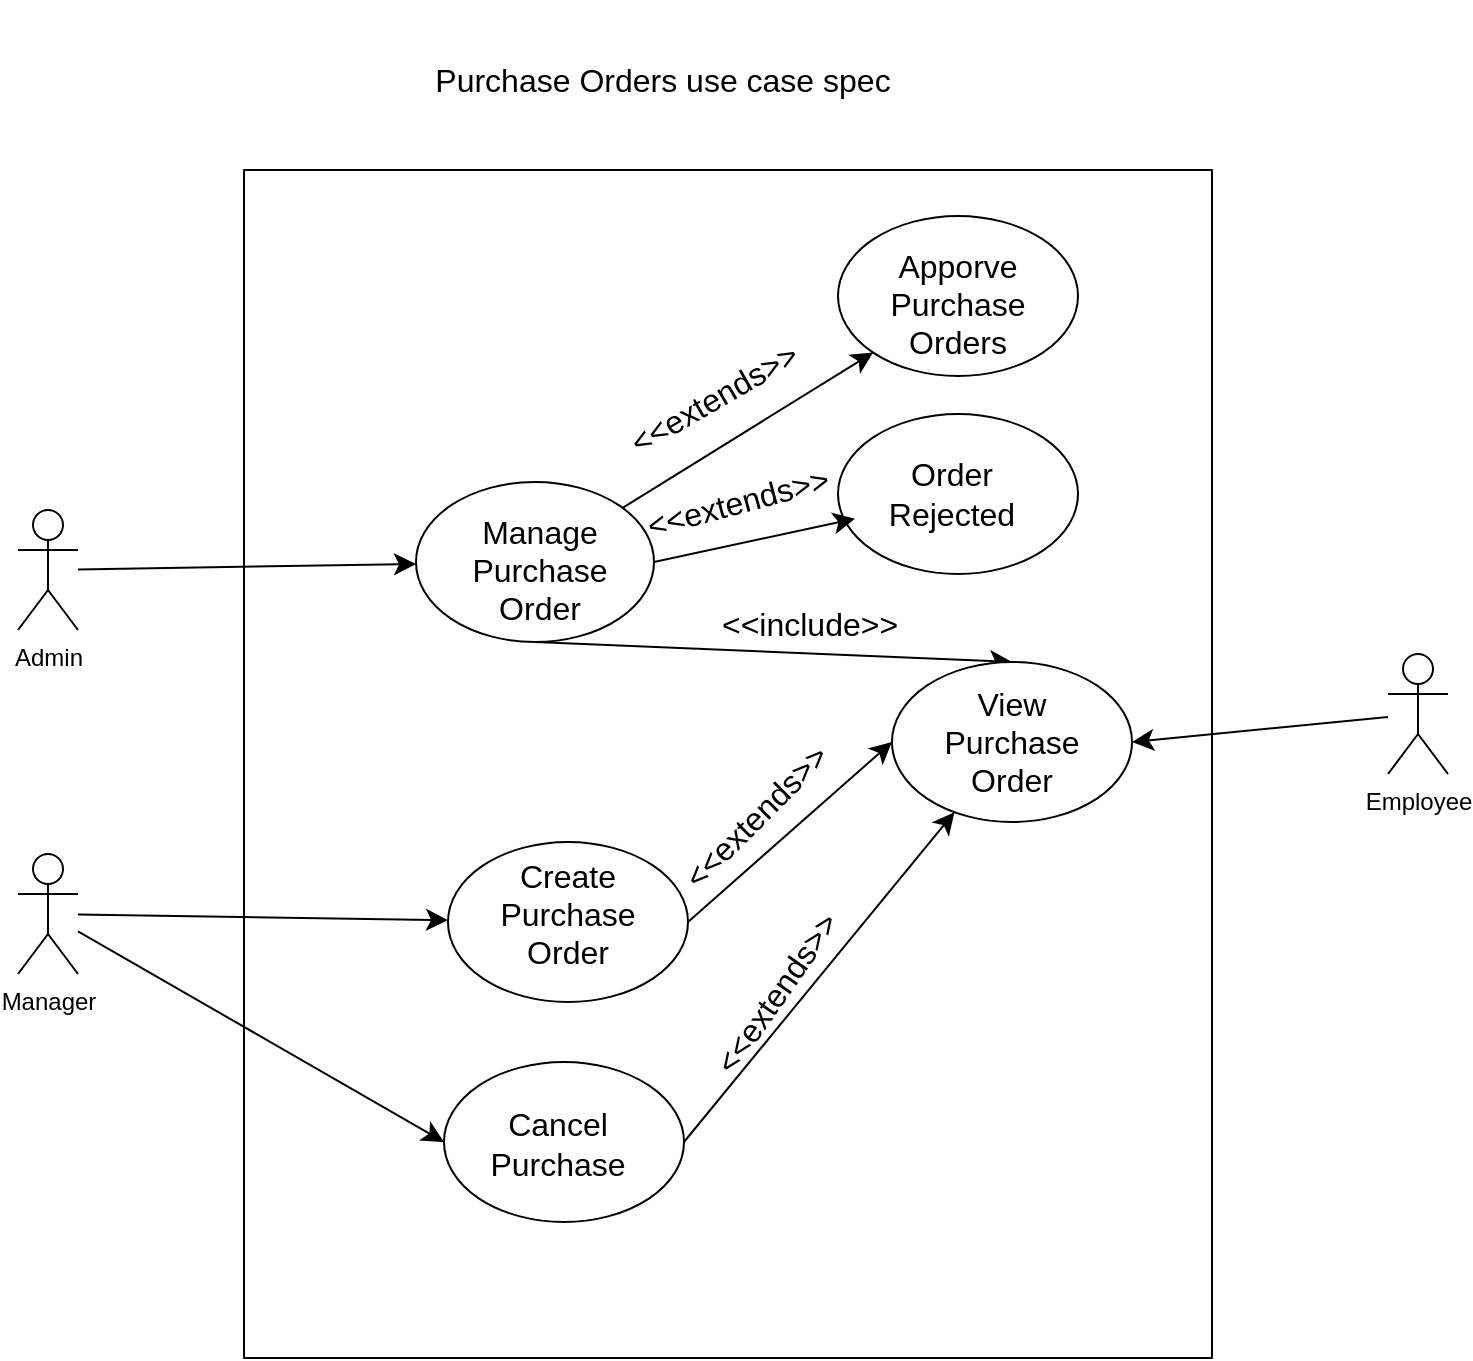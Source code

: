 <mxfile version="26.2.12" pages="3">
  <diagram name="Page-1" id="NyOnG_kX5CCc0Y3JeKOn">
    <mxGraphModel dx="1120" dy="1358" grid="0" gridSize="10" guides="1" tooltips="1" connect="1" arrows="1" fold="1" page="0" pageScale="1" pageWidth="850" pageHeight="1100" math="0" shadow="0">
      <root>
        <mxCell id="0" />
        <mxCell id="1" parent="0" />
        <mxCell id="DXJZPBngIMLDcMMttX4D-1" value="" style="rounded=0;whiteSpace=wrap;html=1;" vertex="1" parent="1">
          <mxGeometry x="-6" y="-161" width="484" height="594" as="geometry" />
        </mxCell>
        <mxCell id="DXJZPBngIMLDcMMttX4D-2" value="" style="ellipse;whiteSpace=wrap;html=1;" vertex="1" parent="1">
          <mxGeometry x="291" y="-39" width="120" height="80" as="geometry" />
        </mxCell>
        <mxCell id="DXJZPBngIMLDcMMttX4D-33" style="edgeStyle=none;curved=1;rounded=0;orthogonalLoop=1;jettySize=auto;html=1;entryX=0;entryY=1;entryDx=0;entryDy=0;fontSize=12;startSize=8;endSize=8;" edge="1" parent="1" source="DXJZPBngIMLDcMMttX4D-3" target="DXJZPBngIMLDcMMttX4D-13">
          <mxGeometry relative="1" as="geometry" />
        </mxCell>
        <mxCell id="DXJZPBngIMLDcMMttX4D-38" style="edgeStyle=none;curved=1;rounded=0;orthogonalLoop=1;jettySize=auto;html=1;exitX=0.5;exitY=1;exitDx=0;exitDy=0;entryX=0.5;entryY=0;entryDx=0;entryDy=0;fontSize=12;startSize=8;endSize=8;" edge="1" parent="1" source="DXJZPBngIMLDcMMttX4D-3" target="DXJZPBngIMLDcMMttX4D-6">
          <mxGeometry relative="1" as="geometry" />
        </mxCell>
        <mxCell id="DXJZPBngIMLDcMMttX4D-3" value="" style="ellipse;whiteSpace=wrap;html=1;" vertex="1" parent="1">
          <mxGeometry x="80" y="-5" width="119" height="80" as="geometry" />
        </mxCell>
        <mxCell id="DXJZPBngIMLDcMMttX4D-42" style="edgeStyle=none;curved=1;rounded=0;orthogonalLoop=1;jettySize=auto;html=1;exitX=1;exitY=0.5;exitDx=0;exitDy=0;fontSize=12;startSize=8;endSize=8;" edge="1" parent="1" source="DXJZPBngIMLDcMMttX4D-4" target="DXJZPBngIMLDcMMttX4D-6">
          <mxGeometry relative="1" as="geometry" />
        </mxCell>
        <mxCell id="DXJZPBngIMLDcMMttX4D-4" value="" style="ellipse;whiteSpace=wrap;html=1;" vertex="1" parent="1">
          <mxGeometry x="94" y="285" width="120" height="80" as="geometry" />
        </mxCell>
        <mxCell id="DXJZPBngIMLDcMMttX4D-6" value="" style="ellipse;whiteSpace=wrap;html=1;" vertex="1" parent="1">
          <mxGeometry x="318" y="85" width="120" height="80" as="geometry" />
        </mxCell>
        <mxCell id="DXJZPBngIMLDcMMttX4D-7" value="Manage Purchase Order" style="text;strokeColor=none;fillColor=none;html=1;align=center;verticalAlign=middle;whiteSpace=wrap;rounded=0;fontSize=16;" vertex="1" parent="1">
          <mxGeometry x="112" y="24" width="60" height="30" as="geometry" />
        </mxCell>
        <mxCell id="DXJZPBngIMLDcMMttX4D-8" value="Order Rejected" style="text;strokeColor=none;fillColor=none;html=1;align=center;verticalAlign=middle;whiteSpace=wrap;rounded=0;fontSize=16;" vertex="1" parent="1">
          <mxGeometry x="318" y="-14" width="60" height="30" as="geometry" />
        </mxCell>
        <mxCell id="DXJZPBngIMLDcMMttX4D-9" value="Cancel Purchase" style="text;strokeColor=none;fillColor=none;html=1;align=center;verticalAlign=middle;whiteSpace=wrap;rounded=0;fontSize=16;" vertex="1" parent="1">
          <mxGeometry x="121" y="312" width="60" height="28" as="geometry" />
        </mxCell>
        <mxCell id="DXJZPBngIMLDcMMttX4D-10" value="View Purchase Order" style="text;strokeColor=none;fillColor=none;html=1;align=center;verticalAlign=middle;whiteSpace=wrap;rounded=0;fontSize=16;" vertex="1" parent="1">
          <mxGeometry x="348" y="110" width="60" height="30" as="geometry" />
        </mxCell>
        <mxCell id="DXJZPBngIMLDcMMttX4D-41" style="edgeStyle=none;curved=1;rounded=0;orthogonalLoop=1;jettySize=auto;html=1;exitX=1;exitY=0.5;exitDx=0;exitDy=0;entryX=0;entryY=0.5;entryDx=0;entryDy=0;fontSize=12;startSize=8;endSize=8;" edge="1" parent="1" source="DXJZPBngIMLDcMMttX4D-11" target="DXJZPBngIMLDcMMttX4D-6">
          <mxGeometry relative="1" as="geometry" />
        </mxCell>
        <mxCell id="DXJZPBngIMLDcMMttX4D-11" value="" style="ellipse;whiteSpace=wrap;html=1;" vertex="1" parent="1">
          <mxGeometry x="96" y="175" width="120" height="80" as="geometry" />
        </mxCell>
        <mxCell id="DXJZPBngIMLDcMMttX4D-13" value="" style="ellipse;whiteSpace=wrap;html=1;" vertex="1" parent="1">
          <mxGeometry x="291" y="-138" width="120" height="80" as="geometry" />
        </mxCell>
        <mxCell id="DXJZPBngIMLDcMMttX4D-21" style="edgeStyle=none;curved=1;rounded=0;orthogonalLoop=1;jettySize=auto;html=1;fontSize=12;startSize=8;endSize=8;" edge="1" parent="1" source="DXJZPBngIMLDcMMttX4D-14" target="DXJZPBngIMLDcMMttX4D-3">
          <mxGeometry relative="1" as="geometry" />
        </mxCell>
        <mxCell id="DXJZPBngIMLDcMMttX4D-14" value="Admin" style="shape=umlActor;verticalLabelPosition=bottom;verticalAlign=top;html=1;outlineConnect=0;" vertex="1" parent="1">
          <mxGeometry x="-119" y="9" width="30" height="60" as="geometry" />
        </mxCell>
        <mxCell id="DXJZPBngIMLDcMMttX4D-44" style="edgeStyle=none;curved=1;rounded=0;orthogonalLoop=1;jettySize=auto;html=1;fontSize=12;startSize=8;endSize=8;" edge="1" parent="1" source="DXJZPBngIMLDcMMttX4D-15" target="DXJZPBngIMLDcMMttX4D-11">
          <mxGeometry relative="1" as="geometry" />
        </mxCell>
        <mxCell id="DXJZPBngIMLDcMMttX4D-45" style="edgeStyle=none;curved=1;rounded=0;orthogonalLoop=1;jettySize=auto;html=1;entryX=0;entryY=0.5;entryDx=0;entryDy=0;fontSize=12;startSize=8;endSize=8;" edge="1" parent="1" source="DXJZPBngIMLDcMMttX4D-15" target="DXJZPBngIMLDcMMttX4D-4">
          <mxGeometry relative="1" as="geometry" />
        </mxCell>
        <mxCell id="DXJZPBngIMLDcMMttX4D-15" value="Manager" style="shape=umlActor;verticalLabelPosition=bottom;verticalAlign=top;html=1;outlineConnect=0;" vertex="1" parent="1">
          <mxGeometry x="-119" y="181" width="30" height="60" as="geometry" />
        </mxCell>
        <mxCell id="DXJZPBngIMLDcMMttX4D-16" value="Create Purchase Order" style="text;html=1;align=center;verticalAlign=middle;whiteSpace=wrap;rounded=0;fontSize=16;" vertex="1" parent="1">
          <mxGeometry x="126" y="196" width="60" height="30" as="geometry" />
        </mxCell>
        <mxCell id="DXJZPBngIMLDcMMttX4D-37" style="edgeStyle=none;curved=1;rounded=0;orthogonalLoop=1;jettySize=auto;html=1;entryX=1;entryY=0.5;entryDx=0;entryDy=0;fontSize=12;startSize=8;endSize=8;" edge="1" parent="1" source="DXJZPBngIMLDcMMttX4D-17" target="DXJZPBngIMLDcMMttX4D-6">
          <mxGeometry relative="1" as="geometry" />
        </mxCell>
        <mxCell id="DXJZPBngIMLDcMMttX4D-17" value="Employee" style="shape=umlActor;verticalLabelPosition=bottom;verticalAlign=top;html=1;outlineConnect=0;" vertex="1" parent="1">
          <mxGeometry x="566" y="81" width="30" height="60" as="geometry" />
        </mxCell>
        <mxCell id="DXJZPBngIMLDcMMttX4D-20" value="Apporve Purchase Orders" style="text;strokeColor=none;fillColor=none;html=1;align=center;verticalAlign=middle;whiteSpace=wrap;rounded=0;fontSize=16;" vertex="1" parent="1">
          <mxGeometry x="321" y="-109" width="60" height="30" as="geometry" />
        </mxCell>
        <mxCell id="DXJZPBngIMLDcMMttX4D-30" value="&amp;lt;&amp;lt;extends&amp;gt;&amp;gt;" style="text;html=1;align=center;verticalAlign=middle;whiteSpace=wrap;rounded=0;fontSize=16;rotation=-15;" vertex="1" parent="1">
          <mxGeometry x="211" y="-10" width="60" height="30" as="geometry" />
        </mxCell>
        <mxCell id="DXJZPBngIMLDcMMttX4D-31" value="&amp;lt;&amp;lt;extends&amp;gt;&amp;gt;" style="text;html=1;align=center;verticalAlign=middle;whiteSpace=wrap;rounded=0;fontSize=16;rotation=-55;" vertex="1" parent="1">
          <mxGeometry x="231.21" y="235.41" width="59" height="30" as="geometry" />
        </mxCell>
        <mxCell id="DXJZPBngIMLDcMMttX4D-32" value="&amp;lt;&amp;lt;extends&amp;gt;&amp;gt;" style="text;html=1;align=center;verticalAlign=middle;whiteSpace=wrap;rounded=0;fontSize=16;rotation=-45;" vertex="1" parent="1">
          <mxGeometry x="220" y="147" width="60" height="30" as="geometry" />
        </mxCell>
        <mxCell id="DXJZPBngIMLDcMMttX4D-34" style="edgeStyle=none;curved=1;rounded=0;orthogonalLoop=1;jettySize=auto;html=1;exitX=1;exitY=0.5;exitDx=0;exitDy=0;entryX=0.071;entryY=0.654;entryDx=0;entryDy=0;entryPerimeter=0;fontSize=12;startSize=8;endSize=8;" edge="1" parent="1" source="DXJZPBngIMLDcMMttX4D-3" target="DXJZPBngIMLDcMMttX4D-2">
          <mxGeometry relative="1" as="geometry" />
        </mxCell>
        <mxCell id="DXJZPBngIMLDcMMttX4D-35" value="&amp;lt;&amp;lt;extends&amp;gt;&amp;gt;" style="text;html=1;align=center;verticalAlign=middle;whiteSpace=wrap;rounded=0;fontSize=16;rotation=-30;" vertex="1" parent="1">
          <mxGeometry x="199" y="-62" width="60" height="30" as="geometry" />
        </mxCell>
        <mxCell id="DXJZPBngIMLDcMMttX4D-39" value="&amp;lt;&amp;lt;include&amp;gt;&amp;gt;" style="text;html=1;align=center;verticalAlign=middle;whiteSpace=wrap;rounded=0;fontSize=16;rotation=0;" vertex="1" parent="1">
          <mxGeometry x="247" y="51" width="60" height="30" as="geometry" />
        </mxCell>
        <mxCell id="DXJZPBngIMLDcMMttX4D-43" value="Purchase Orders use case spec" style="text;html=1;align=center;verticalAlign=middle;whiteSpace=wrap;rounded=0;fontSize=16;" vertex="1" parent="1">
          <mxGeometry x="75" y="-246" width="257" height="79" as="geometry" />
        </mxCell>
      </root>
    </mxGraphModel>
  </diagram>
  <diagram id="zTB6yqDOn4gvXUhf_rNV" name="Page-2">
    <mxGraphModel dx="1017" dy="1221" grid="0" gridSize="10" guides="1" tooltips="1" connect="1" arrows="1" fold="1" page="0" pageScale="1" pageWidth="850" pageHeight="1100" math="0" shadow="0">
      <root>
        <mxCell id="0" />
        <mxCell id="1" parent="0" />
        <mxCell id="6XokOQbXLFKj7Yi1ZXRZ-1" value="Patient Admission Use Case" style="text;html=1;align=center;verticalAlign=middle;whiteSpace=wrap;rounded=0;fontSize=16;" vertex="1" parent="1">
          <mxGeometry x="114" y="-15" width="210" height="30" as="geometry" />
        </mxCell>
        <mxCell id="6XokOQbXLFKj7Yi1ZXRZ-2" value="" style="rounded=0;whiteSpace=wrap;html=1;" vertex="1" parent="1">
          <mxGeometry x="6" y="15" width="423" height="611" as="geometry" />
        </mxCell>
        <mxCell id="6XokOQbXLFKj7Yi1ZXRZ-3" value="" style="ellipse;whiteSpace=wrap;html=1;" vertex="1" parent="1">
          <mxGeometry x="86.5" y="527" width="120" height="80" as="geometry" />
        </mxCell>
        <mxCell id="6XokOQbXLFKj7Yi1ZXRZ-14" style="edgeStyle=none;curved=1;rounded=0;orthogonalLoop=1;jettySize=auto;html=1;entryX=0;entryY=1;entryDx=0;entryDy=0;fontSize=12;startSize=8;endSize=8;" edge="1" parent="1" source="6XokOQbXLFKj7Yi1ZXRZ-4" target="6XokOQbXLFKj7Yi1ZXRZ-12">
          <mxGeometry relative="1" as="geometry" />
        </mxCell>
        <mxCell id="6XokOQbXLFKj7Yi1ZXRZ-4" value="" style="ellipse;whiteSpace=wrap;html=1;" vertex="1" parent="1">
          <mxGeometry x="86.5" y="152" width="120" height="80" as="geometry" />
        </mxCell>
        <mxCell id="6XokOQbXLFKj7Yi1ZXRZ-25" style="edgeStyle=none;curved=1;rounded=0;orthogonalLoop=1;jettySize=auto;html=1;entryX=0;entryY=0.5;entryDx=0;entryDy=0;fontSize=12;startSize=8;endSize=8;" edge="1" parent="1" source="6XokOQbXLFKj7Yi1ZXRZ-5" target="6XokOQbXLFKj7Yi1ZXRZ-6">
          <mxGeometry relative="1" as="geometry" />
        </mxCell>
        <mxCell id="6XokOQbXLFKj7Yi1ZXRZ-29" style="edgeStyle=none;curved=1;rounded=0;orthogonalLoop=1;jettySize=auto;html=1;entryX=0;entryY=0.5;entryDx=0;entryDy=0;fontSize=12;startSize=8;endSize=8;" edge="1" parent="1" source="6XokOQbXLFKj7Yi1ZXRZ-5" target="6XokOQbXLFKj7Yi1ZXRZ-27">
          <mxGeometry relative="1" as="geometry" />
        </mxCell>
        <mxCell id="6XokOQbXLFKj7Yi1ZXRZ-5" value="" style="ellipse;whiteSpace=wrap;html=1;" vertex="1" parent="1">
          <mxGeometry x="88.5" y="332" width="120" height="80" as="geometry" />
        </mxCell>
        <mxCell id="6XokOQbXLFKj7Yi1ZXRZ-6" value="" style="ellipse;whiteSpace=wrap;html=1;" vertex="1" parent="1">
          <mxGeometry x="289" y="332" width="120" height="80" as="geometry" />
        </mxCell>
        <mxCell id="6XokOQbXLFKj7Yi1ZXRZ-11" style="edgeStyle=none;curved=1;rounded=0;orthogonalLoop=1;jettySize=auto;html=1;entryX=1;entryY=0.5;entryDx=0;entryDy=0;fontSize=12;startSize=8;endSize=8;" edge="1" parent="1" source="6XokOQbXLFKj7Yi1ZXRZ-7" target="6XokOQbXLFKj7Yi1ZXRZ-4">
          <mxGeometry relative="1" as="geometry" />
        </mxCell>
        <mxCell id="6XokOQbXLFKj7Yi1ZXRZ-7" value="Patient" style="shape=umlActor;verticalLabelPosition=bottom;verticalAlign=top;html=1;outlineConnect=0;" vertex="1" parent="1">
          <mxGeometry x="442" y="191" width="30" height="60" as="geometry" />
        </mxCell>
        <mxCell id="6XokOQbXLFKj7Yi1ZXRZ-20" style="edgeStyle=none;curved=1;rounded=0;orthogonalLoop=1;jettySize=auto;html=1;entryX=0.5;entryY=0;entryDx=0;entryDy=0;fontSize=12;startSize=8;endSize=8;" edge="1" parent="1" source="6XokOQbXLFKj7Yi1ZXRZ-8" target="6XokOQbXLFKj7Yi1ZXRZ-5">
          <mxGeometry relative="1" as="geometry" />
        </mxCell>
        <mxCell id="6XokOQbXLFKj7Yi1ZXRZ-40" style="edgeStyle=none;curved=1;rounded=0;orthogonalLoop=1;jettySize=auto;html=1;entryX=0;entryY=0.5;entryDx=0;entryDy=0;fontSize=12;startSize=8;endSize=8;" edge="1" parent="1" source="6XokOQbXLFKj7Yi1ZXRZ-8" target="6XokOQbXLFKj7Yi1ZXRZ-38">
          <mxGeometry relative="1" as="geometry" />
        </mxCell>
        <mxCell id="6XokOQbXLFKj7Yi1ZXRZ-8" value="Admin" style="shape=umlActor;verticalLabelPosition=bottom;verticalAlign=top;html=1;outlineConnect=0;" vertex="1" parent="1">
          <mxGeometry x="-102" y="51" width="30" height="60" as="geometry" />
        </mxCell>
        <mxCell id="6XokOQbXLFKj7Yi1ZXRZ-17" style="edgeStyle=none;curved=1;rounded=0;orthogonalLoop=1;jettySize=auto;html=1;entryX=0.5;entryY=0;entryDx=0;entryDy=0;fontSize=12;startSize=8;endSize=8;" edge="1" parent="1" source="6XokOQbXLFKj7Yi1ZXRZ-9" target="6XokOQbXLFKj7Yi1ZXRZ-5">
          <mxGeometry relative="1" as="geometry" />
        </mxCell>
        <mxCell id="6XokOQbXLFKj7Yi1ZXRZ-33" style="edgeStyle=none;curved=1;rounded=0;orthogonalLoop=1;jettySize=auto;html=1;entryX=0;entryY=0.5;entryDx=0;entryDy=0;fontSize=12;startSize=8;endSize=8;" edge="1" parent="1" source="6XokOQbXLFKj7Yi1ZXRZ-9" target="6XokOQbXLFKj7Yi1ZXRZ-3">
          <mxGeometry relative="1" as="geometry" />
        </mxCell>
        <mxCell id="6XokOQbXLFKj7Yi1ZXRZ-9" value="Receptionist" style="shape=umlActor;verticalLabelPosition=bottom;verticalAlign=top;html=1;outlineConnect=0;" vertex="1" parent="1">
          <mxGeometry x="-100" y="199" width="30" height="60" as="geometry" />
        </mxCell>
        <mxCell id="6XokOQbXLFKj7Yi1ZXRZ-10" value="Register" style="text;html=1;align=center;verticalAlign=middle;whiteSpace=wrap;rounded=0;fontSize=16;" vertex="1" parent="1">
          <mxGeometry x="118.5" y="174" width="60" height="30" as="geometry" />
        </mxCell>
        <mxCell id="6XokOQbXLFKj7Yi1ZXRZ-12" value="" style="ellipse;whiteSpace=wrap;html=1;" vertex="1" parent="1">
          <mxGeometry x="306" y="100" width="120" height="80" as="geometry" />
        </mxCell>
        <mxCell id="6XokOQbXLFKj7Yi1ZXRZ-13" value="Update Details" style="text;html=1;align=center;verticalAlign=middle;whiteSpace=wrap;rounded=0;fontSize=16;" vertex="1" parent="1">
          <mxGeometry x="336" y="128" width="60" height="30" as="geometry" />
        </mxCell>
        <mxCell id="6XokOQbXLFKj7Yi1ZXRZ-15" value="&amp;lt;&amp;lt;extends&amp;gt;&amp;gt;" style="text;html=1;align=center;verticalAlign=middle;whiteSpace=wrap;rounded=0;fontSize=16;rotation=-10;" vertex="1" parent="1">
          <mxGeometry x="232" y="150" width="60" height="30" as="geometry" />
        </mxCell>
        <mxCell id="6XokOQbXLFKj7Yi1ZXRZ-36" style="edgeStyle=none;curved=1;rounded=0;orthogonalLoop=1;jettySize=auto;html=1;entryX=0.5;entryY=0;entryDx=0;entryDy=0;fontSize=12;startSize=8;endSize=8;" edge="1" parent="1" target="6XokOQbXLFKj7Yi1ZXRZ-3">
          <mxGeometry relative="1" as="geometry">
            <mxPoint x="149" y="411" as="sourcePoint" />
          </mxGeometry>
        </mxCell>
        <mxCell id="6XokOQbXLFKj7Yi1ZXRZ-16" value="Approve Registration" style="text;html=1;align=center;verticalAlign=middle;whiteSpace=wrap;rounded=0;fontSize=16;" vertex="1" parent="1">
          <mxGeometry x="116.5" y="357" width="60" height="30" as="geometry" />
        </mxCell>
        <mxCell id="6XokOQbXLFKj7Yi1ZXRZ-23" value="" style="endArrow=none;dashed=1;html=1;rounded=0;fontSize=12;startSize=8;endSize=8;curved=1;entryX=0.5;entryY=0;entryDx=0;entryDy=0;" edge="1" parent="1" target="6XokOQbXLFKj7Yi1ZXRZ-5">
          <mxGeometry width="50" height="50" relative="1" as="geometry">
            <mxPoint x="156" y="230" as="sourcePoint" />
            <mxPoint x="217" y="85" as="targetPoint" />
          </mxGeometry>
        </mxCell>
        <mxCell id="6XokOQbXLFKj7Yi1ZXRZ-24" value="Verify Insurance" style="text;html=1;align=center;verticalAlign=middle;whiteSpace=wrap;rounded=0;fontSize=16;" vertex="1" parent="1">
          <mxGeometry x="319" y="355" width="60" height="30" as="geometry" />
        </mxCell>
        <mxCell id="6XokOQbXLFKj7Yi1ZXRZ-26" value="&amp;lt;&amp;lt;include&amp;gt;&amp;gt;" style="text;html=1;align=center;verticalAlign=middle;whiteSpace=wrap;rounded=0;fontSize=16;" vertex="1" parent="1">
          <mxGeometry x="216" y="342" width="60" height="30" as="geometry" />
        </mxCell>
        <mxCell id="6XokOQbXLFKj7Yi1ZXRZ-27" value="" style="ellipse;whiteSpace=wrap;html=1;" vertex="1" parent="1">
          <mxGeometry x="289" y="438" width="120" height="80" as="geometry" />
        </mxCell>
        <mxCell id="6XokOQbXLFKj7Yi1ZXRZ-28" value="Assign Room" style="text;html=1;align=center;verticalAlign=middle;whiteSpace=wrap;rounded=0;fontSize=16;" vertex="1" parent="1">
          <mxGeometry x="321" y="463" width="60" height="30" as="geometry" />
        </mxCell>
        <mxCell id="6XokOQbXLFKj7Yi1ZXRZ-30" value="&amp;lt;,extend&amp;gt;&amp;gt;" style="text;html=1;align=center;verticalAlign=middle;whiteSpace=wrap;rounded=0;fontSize=16;rotation=45;" vertex="1" parent="1">
          <mxGeometry x="219" y="405" width="60" height="30" as="geometry" />
        </mxCell>
        <mxCell id="6XokOQbXLFKj7Yi1ZXRZ-31" value="&amp;lt;&amp;lt;extend&amp;gt;&amp;gt;" style="text;html=1;align=center;verticalAlign=middle;whiteSpace=wrap;rounded=0;fontSize=16;rotation=90;" vertex="1" parent="1">
          <mxGeometry x="134" y="455" width="60" height="30" as="geometry" />
        </mxCell>
        <mxCell id="6XokOQbXLFKj7Yi1ZXRZ-32" value="Cancel Registration" style="text;html=1;align=center;verticalAlign=middle;whiteSpace=wrap;rounded=0;fontSize=16;" vertex="1" parent="1">
          <mxGeometry x="116.5" y="552" width="60" height="30" as="geometry" />
        </mxCell>
        <mxCell id="6XokOQbXLFKj7Yi1ZXRZ-38" value="" style="ellipse;whiteSpace=wrap;html=1;" vertex="1" parent="1">
          <mxGeometry x="89" y="35" width="120" height="80" as="geometry" />
        </mxCell>
        <mxCell id="6XokOQbXLFKj7Yi1ZXRZ-39" value="View Registration List" style="text;html=1;align=center;verticalAlign=middle;whiteSpace=wrap;rounded=0;fontSize=16;" vertex="1" parent="1">
          <mxGeometry x="118.5" y="60" width="60" height="30" as="geometry" />
        </mxCell>
      </root>
    </mxGraphModel>
  </diagram>
  <diagram id="w-Ws_v_r-dMBgAfrUgAB" name="Page-3">
    <mxGraphModel dx="1009" dy="1231" grid="0" gridSize="10" guides="1" tooltips="1" connect="1" arrows="1" fold="1" page="0" pageScale="1" pageWidth="850" pageHeight="1100" math="0" shadow="0">
      <root>
        <mxCell id="0" />
        <mxCell id="1" parent="0" />
        <mxCell id="RGfr8Jt0xajtY7Bnpl3W-1" value="" style="rounded=0;whiteSpace=wrap;html=1;" vertex="1" parent="1">
          <mxGeometry x="35" y="-212" width="388" height="595" as="geometry" />
        </mxCell>
        <mxCell id="RGfr8Jt0xajtY7Bnpl3W-12" style="edgeStyle=none;curved=1;rounded=0;orthogonalLoop=1;jettySize=auto;html=1;entryX=0;entryY=0.5;entryDx=0;entryDy=0;fontSize=12;startSize=8;endSize=8;" edge="1" parent="1" source="RGfr8Jt0xajtY7Bnpl3W-2" target="RGfr8Jt0xajtY7Bnpl3W-6">
          <mxGeometry relative="1" as="geometry" />
        </mxCell>
        <mxCell id="RGfr8Jt0xajtY7Bnpl3W-15" style="edgeStyle=none;curved=1;rounded=0;orthogonalLoop=1;jettySize=auto;html=1;entryX=0;entryY=1;entryDx=0;entryDy=0;fontSize=12;startSize=8;endSize=8;" edge="1" parent="1" source="RGfr8Jt0xajtY7Bnpl3W-2" target="RGfr8Jt0xajtY7Bnpl3W-8">
          <mxGeometry relative="1" as="geometry" />
        </mxCell>
        <mxCell id="RGfr8Jt0xajtY7Bnpl3W-28" style="edgeStyle=none;curved=1;rounded=0;orthogonalLoop=1;jettySize=auto;html=1;entryX=0;entryY=0;entryDx=0;entryDy=0;fontSize=12;startSize=8;endSize=8;" edge="1" parent="1" source="RGfr8Jt0xajtY7Bnpl3W-2" target="RGfr8Jt0xajtY7Bnpl3W-7">
          <mxGeometry relative="1" as="geometry" />
        </mxCell>
        <mxCell id="RGfr8Jt0xajtY7Bnpl3W-35" style="edgeStyle=none;curved=1;rounded=0;orthogonalLoop=1;jettySize=auto;html=1;entryX=0.5;entryY=1;entryDx=0;entryDy=0;fontSize=12;startSize=8;endSize=8;" edge="1" parent="1" source="RGfr8Jt0xajtY7Bnpl3W-2" target="RGfr8Jt0xajtY7Bnpl3W-34">
          <mxGeometry relative="1" as="geometry" />
        </mxCell>
        <mxCell id="RGfr8Jt0xajtY7Bnpl3W-2" value="" style="ellipse;whiteSpace=wrap;html=1;" vertex="1" parent="1">
          <mxGeometry x="91" y="-32" width="120" height="80" as="geometry" />
        </mxCell>
        <mxCell id="RGfr8Jt0xajtY7Bnpl3W-32" style="edgeStyle=none;curved=1;rounded=0;orthogonalLoop=1;jettySize=auto;html=1;entryX=0;entryY=0.5;entryDx=0;entryDy=0;fontSize=12;startSize=8;endSize=8;" edge="1" parent="1" source="RGfr8Jt0xajtY7Bnpl3W-3" target="RGfr8Jt0xajtY7Bnpl3W-8">
          <mxGeometry relative="1" as="geometry" />
        </mxCell>
        <mxCell id="RGfr8Jt0xajtY7Bnpl3W-37" style="edgeStyle=none;curved=1;rounded=0;orthogonalLoop=1;jettySize=auto;html=1;fontSize=12;startSize=8;endSize=8;entryX=0;entryY=0.5;entryDx=0;entryDy=0;" edge="1" parent="1" source="RGfr8Jt0xajtY7Bnpl3W-3" target="RGfr8Jt0xajtY7Bnpl3W-34">
          <mxGeometry relative="1" as="geometry">
            <mxPoint x="214.429" y="-109.286" as="targetPoint" />
          </mxGeometry>
        </mxCell>
        <mxCell id="RGfr8Jt0xajtY7Bnpl3W-3" value="Doctor" style="shape=umlActor;verticalLabelPosition=bottom;verticalAlign=top;html=1;outlineConnect=0;" vertex="1" parent="1">
          <mxGeometry x="-26" y="-42" width="30" height="60" as="geometry" />
        </mxCell>
        <mxCell id="RGfr8Jt0xajtY7Bnpl3W-19" style="edgeStyle=none;curved=1;rounded=0;orthogonalLoop=1;jettySize=auto;html=1;entryX=0;entryY=1;entryDx=0;entryDy=0;fontSize=12;startSize=8;endSize=8;" edge="1" parent="1" source="RGfr8Jt0xajtY7Bnpl3W-4" target="RGfr8Jt0xajtY7Bnpl3W-2">
          <mxGeometry relative="1" as="geometry" />
        </mxCell>
        <mxCell id="RGfr8Jt0xajtY7Bnpl3W-27" style="edgeStyle=none;curved=1;rounded=0;orthogonalLoop=1;jettySize=auto;html=1;entryX=0;entryY=0.5;entryDx=0;entryDy=0;fontSize=12;startSize=8;endSize=8;" edge="1" parent="1" source="RGfr8Jt0xajtY7Bnpl3W-4" target="RGfr8Jt0xajtY7Bnpl3W-7">
          <mxGeometry relative="1" as="geometry" />
        </mxCell>
        <mxCell id="RGfr8Jt0xajtY7Bnpl3W-4" value="Receptionist" style="shape=umlActor;verticalLabelPosition=bottom;verticalAlign=top;html=1;outlineConnect=0;" vertex="1" parent="1">
          <mxGeometry x="-26" y="179" width="30" height="60" as="geometry" />
        </mxCell>
        <mxCell id="RGfr8Jt0xajtY7Bnpl3W-22" style="edgeStyle=none;curved=1;rounded=0;orthogonalLoop=1;jettySize=auto;html=1;entryX=1;entryY=0.5;entryDx=0;entryDy=0;fontSize=12;startSize=8;endSize=8;" edge="1" parent="1" source="RGfr8Jt0xajtY7Bnpl3W-5" target="RGfr8Jt0xajtY7Bnpl3W-20">
          <mxGeometry relative="1" as="geometry" />
        </mxCell>
        <mxCell id="RGfr8Jt0xajtY7Bnpl3W-26" style="edgeStyle=none;curved=1;rounded=0;orthogonalLoop=1;jettySize=auto;html=1;entryX=1;entryY=0.5;entryDx=0;entryDy=0;fontSize=12;startSize=8;endSize=8;" edge="1" parent="1" source="RGfr8Jt0xajtY7Bnpl3W-5" target="RGfr8Jt0xajtY7Bnpl3W-7">
          <mxGeometry relative="1" as="geometry" />
        </mxCell>
        <mxCell id="RGfr8Jt0xajtY7Bnpl3W-5" value="Patient" style="shape=umlActor;verticalLabelPosition=bottom;verticalAlign=top;html=1;outlineConnect=0;" vertex="1" parent="1">
          <mxGeometry x="453" y="167" width="30" height="60" as="geometry" />
        </mxCell>
        <mxCell id="RGfr8Jt0xajtY7Bnpl3W-6" value="" style="ellipse;whiteSpace=wrap;html=1;" vertex="1" parent="1">
          <mxGeometry x="300" y="-16" width="120" height="80" as="geometry" />
        </mxCell>
        <mxCell id="RGfr8Jt0xajtY7Bnpl3W-7" value="" style="ellipse;whiteSpace=wrap;html=1;" vertex="1" parent="1">
          <mxGeometry x="141" y="279" width="120" height="80" as="geometry" />
        </mxCell>
        <mxCell id="RGfr8Jt0xajtY7Bnpl3W-8" value="" style="ellipse;whiteSpace=wrap;html=1;" vertex="1" parent="1">
          <mxGeometry x="283" y="-112" width="120" height="80" as="geometry" />
        </mxCell>
        <mxCell id="RGfr8Jt0xajtY7Bnpl3W-10" value="Schedule Appointment" style="text;html=1;align=center;verticalAlign=middle;whiteSpace=wrap;rounded=0;" vertex="1" parent="1">
          <mxGeometry x="121" y="-7" width="60" height="30" as="geometry" />
        </mxCell>
        <mxCell id="RGfr8Jt0xajtY7Bnpl3W-11" value="Send Appointment Reminder" style="text;html=1;align=center;verticalAlign=middle;whiteSpace=wrap;rounded=0;" vertex="1" parent="1">
          <mxGeometry x="330" y="4" width="60" height="30" as="geometry" />
        </mxCell>
        <mxCell id="RGfr8Jt0xajtY7Bnpl3W-13" value="Cancel Appointment" style="text;html=1;align=center;verticalAlign=middle;whiteSpace=wrap;rounded=0;" vertex="1" parent="1">
          <mxGeometry x="171" y="304" width="60" height="30" as="geometry" />
        </mxCell>
        <mxCell id="RGfr8Jt0xajtY7Bnpl3W-14" value="Reschedule Appointment" style="text;html=1;align=center;verticalAlign=middle;whiteSpace=wrap;rounded=0;" vertex="1" parent="1">
          <mxGeometry x="313" y="-87" width="60" height="30" as="geometry" />
        </mxCell>
        <mxCell id="RGfr8Jt0xajtY7Bnpl3W-16" value="&amp;lt;&amp;lt;include&amp;gt;&amp;gt;" style="text;html=1;align=center;verticalAlign=middle;whiteSpace=wrap;rounded=0;" vertex="1" parent="1">
          <mxGeometry x="222" y="-12" width="61" height="30" as="geometry" />
        </mxCell>
        <mxCell id="RGfr8Jt0xajtY7Bnpl3W-17" value="&amp;lt;&amp;lt;extend&amp;gt;&amp;gt;" style="text;html=1;align=center;verticalAlign=middle;whiteSpace=wrap;rounded=0;rotation=-15;" vertex="1" parent="1">
          <mxGeometry x="206" y="-51" width="61" height="30" as="geometry" />
        </mxCell>
        <mxCell id="RGfr8Jt0xajtY7Bnpl3W-18" style="edgeStyle=none;curved=1;rounded=0;orthogonalLoop=1;jettySize=auto;html=1;exitX=0;exitY=0.5;exitDx=0;exitDy=0;fontSize=12;startSize=8;endSize=8;" edge="1" parent="1" source="RGfr8Jt0xajtY7Bnpl3W-14" target="RGfr8Jt0xajtY7Bnpl3W-14">
          <mxGeometry relative="1" as="geometry" />
        </mxCell>
        <mxCell id="RGfr8Jt0xajtY7Bnpl3W-20" value="" style="ellipse;whiteSpace=wrap;html=1;" vertex="1" parent="1">
          <mxGeometry x="169" y="159" width="120" height="80" as="geometry" />
        </mxCell>
        <mxCell id="RGfr8Jt0xajtY7Bnpl3W-23" value="Request Appointment" style="text;html=1;align=center;verticalAlign=middle;whiteSpace=wrap;rounded=0;" vertex="1" parent="1">
          <mxGeometry x="199" y="186" width="60" height="30" as="geometry" />
        </mxCell>
        <mxCell id="RGfr8Jt0xajtY7Bnpl3W-29" value="&amp;lt;&amp;lt;extend&amp;gt;&amp;gt;" style="text;html=1;align=center;verticalAlign=middle;whiteSpace=wrap;rounded=0;rotation=90;" vertex="1" parent="1">
          <mxGeometry x="113" y="161" width="61" height="30" as="geometry" />
        </mxCell>
        <mxCell id="RGfr8Jt0xajtY7Bnpl3W-30" style="edgeStyle=none;curved=1;rounded=0;orthogonalLoop=1;jettySize=auto;html=1;exitX=0.5;exitY=1;exitDx=0;exitDy=0;fontSize=12;startSize=8;endSize=8;" edge="1" parent="1" source="RGfr8Jt0xajtY7Bnpl3W-8" target="RGfr8Jt0xajtY7Bnpl3W-8">
          <mxGeometry relative="1" as="geometry" />
        </mxCell>
        <mxCell id="RGfr8Jt0xajtY7Bnpl3W-34" value="" style="ellipse;whiteSpace=wrap;html=1;" vertex="1" parent="1">
          <mxGeometry x="228" y="-210" width="120" height="80" as="geometry" />
        </mxCell>
        <mxCell id="RGfr8Jt0xajtY7Bnpl3W-36" value="View Appointment" style="text;html=1;align=center;verticalAlign=middle;whiteSpace=wrap;rounded=0;" vertex="1" parent="1">
          <mxGeometry x="258" y="-185" width="60" height="30" as="geometry" />
        </mxCell>
        <mxCell id="RGfr8Jt0xajtY7Bnpl3W-40" value="&amp;lt;include&amp;gt;&amp;gt;" style="text;html=1;align=center;verticalAlign=middle;whiteSpace=wrap;rounded=0;rotation=-45;" vertex="1" parent="1">
          <mxGeometry x="192" y="-98" width="61" height="30" as="geometry" />
        </mxCell>
        <mxCell id="RGfr8Jt0xajtY7Bnpl3W-41" value="" style="endArrow=none;dashed=1;html=1;rounded=0;fontSize=12;startSize=8;endSize=8;curved=1;exitX=0.5;exitY=0;exitDx=0;exitDy=0;" edge="1" parent="1" source="RGfr8Jt0xajtY7Bnpl3W-20">
          <mxGeometry width="50" height="50" relative="1" as="geometry">
            <mxPoint x="207" y="119" as="sourcePoint" />
            <mxPoint x="156" y="51" as="targetPoint" />
          </mxGeometry>
        </mxCell>
      </root>
    </mxGraphModel>
  </diagram>
</mxfile>
